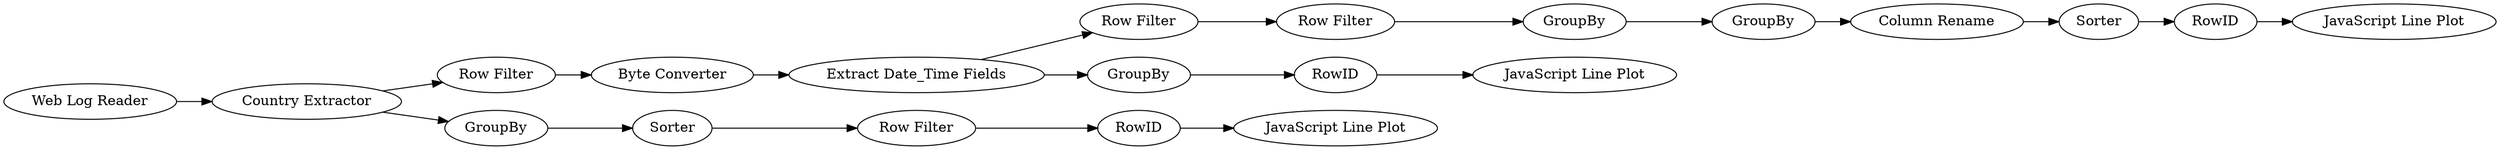 digraph {
	"-5520408539161750381_63" [label=Sorter]
	"-5520408539161750381_48" [label=RowID]
	"-5520408539161750381_55" [label="JavaScript Line Plot"]
	"-5520408539161750381_62" [label="Column Rename"]
	"-5520408539161750381_51" [label="Byte Converter"]
	"-5520408539161750381_50" [label="Row Filter"]
	"-5520408539161750381_65" [label="JavaScript Line Plot"]
	"-5520408539161750381_57" [label="Row Filter"]
	"-5520408539161750381_47" [label="Row Filter"]
	"-5520408539161750381_71" [label=GroupBy]
	"-5520408539161750381_61" [label=GroupBy]
	"-5520408539161750381_66" [label="Web Log Reader"]
	"-5520408539161750381_54" [label=RowID]
	"-5520408539161750381_46" [label=Sorter]
	"-5520408539161750381_45" [label=GroupBy]
	"-5520408539161750381_49" [label="JavaScript Line Plot"]
	"-5520408539161750381_70" [label="Extract Date_Time Fields"]
	"-5520408539161750381_56" [label="Row Filter"]
	"-5520408539161750381_53" [label=GroupBy]
	"-5520408539161750381_44" [label="Country Extractor"]
	"-5520408539161750381_64" [label=RowID]
	"-5520408539161750381_54" -> "-5520408539161750381_55"
	"-5520408539161750381_70" -> "-5520408539161750381_56"
	"-5520408539161750381_66" -> "-5520408539161750381_44"
	"-5520408539161750381_57" -> "-5520408539161750381_71"
	"-5520408539161750381_45" -> "-5520408539161750381_46"
	"-5520408539161750381_56" -> "-5520408539161750381_57"
	"-5520408539161750381_70" -> "-5520408539161750381_53"
	"-5520408539161750381_51" -> "-5520408539161750381_70"
	"-5520408539161750381_63" -> "-5520408539161750381_64"
	"-5520408539161750381_48" -> "-5520408539161750381_49"
	"-5520408539161750381_50" -> "-5520408539161750381_51"
	"-5520408539161750381_44" -> "-5520408539161750381_45"
	"-5520408539161750381_46" -> "-5520408539161750381_47"
	"-5520408539161750381_53" -> "-5520408539161750381_54"
	"-5520408539161750381_71" -> "-5520408539161750381_61"
	"-5520408539161750381_64" -> "-5520408539161750381_65"
	"-5520408539161750381_61" -> "-5520408539161750381_62"
	"-5520408539161750381_44" -> "-5520408539161750381_50"
	"-5520408539161750381_47" -> "-5520408539161750381_48"
	"-5520408539161750381_62" -> "-5520408539161750381_63"
	rankdir=LR
}
